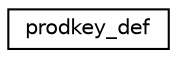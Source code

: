 digraph "Graphical Class Hierarchy"
{
  edge [fontname="Helvetica",fontsize="10",labelfontname="Helvetica",labelfontsize="10"];
  node [fontname="Helvetica",fontsize="10",shape=record];
  rankdir="LR";
  Node0 [label="prodkey_def",height=0.2,width=0.4,color="black", fillcolor="white", style="filled",URL="$structprodkey__def.html"];
}
